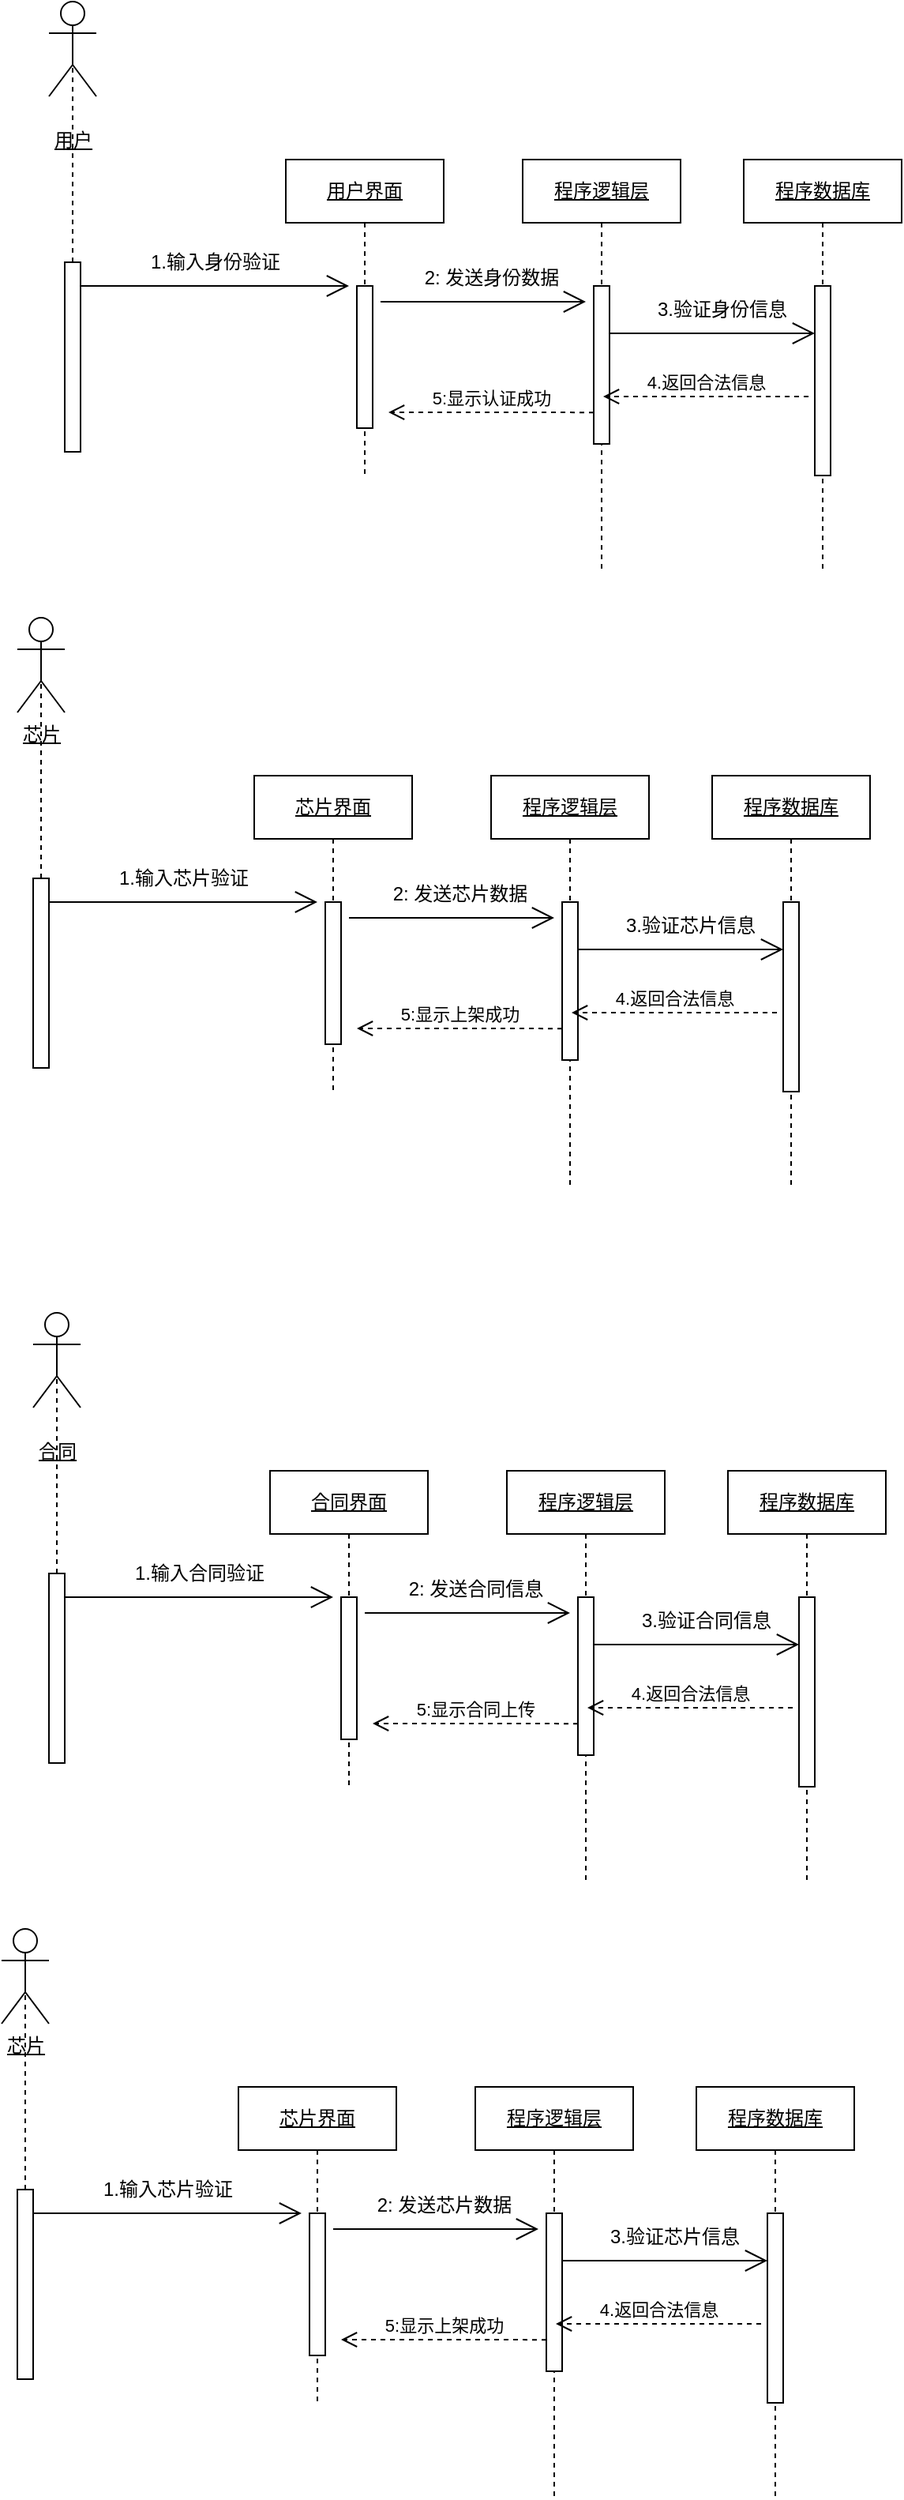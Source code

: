 <mxfile version="21.2.7" type="github">
  <diagram name="第 1 页" id="v3P6NcsCh_ItnPV5XtSY">
    <mxGraphModel dx="1195" dy="1820" grid="1" gridSize="10" guides="1" tooltips="1" connect="1" arrows="1" fold="1" page="1" pageScale="1" pageWidth="827" pageHeight="1169" math="0" shadow="0">
      <root>
        <mxCell id="0" />
        <mxCell id="1" parent="0" />
        <mxCell id="1JYwWHGMhUe7PKfR70Vq-3" value="&lt;u&gt;用户界面&lt;/u&gt;" style="shape=umlLifeline;perimeter=lifelinePerimeter;whiteSpace=wrap;html=1;container=0;dropTarget=0;collapsible=0;recursiveResize=0;outlineConnect=0;portConstraint=eastwest;newEdgeStyle={&quot;edgeStyle&quot;:&quot;elbowEdgeStyle&quot;,&quot;elbow&quot;:&quot;vertical&quot;,&quot;curved&quot;:0,&quot;rounded&quot;:0};" vertex="1" parent="1">
          <mxGeometry x="250" y="50" width="100" height="200" as="geometry" />
        </mxCell>
        <mxCell id="1JYwWHGMhUe7PKfR70Vq-4" value="" style="html=1;points=[];perimeter=orthogonalPerimeter;outlineConnect=0;targetShapes=umlLifeline;portConstraint=eastwest;newEdgeStyle={&quot;edgeStyle&quot;:&quot;elbowEdgeStyle&quot;,&quot;elbow&quot;:&quot;vertical&quot;,&quot;curved&quot;:0,&quot;rounded&quot;:0};" vertex="1" parent="1JYwWHGMhUe7PKfR70Vq-3">
          <mxGeometry x="45" y="80" width="10" height="90" as="geometry" />
        </mxCell>
        <mxCell id="1JYwWHGMhUe7PKfR70Vq-6" value="&lt;u&gt;程序逻辑层&lt;/u&gt;" style="shape=umlLifeline;perimeter=lifelinePerimeter;whiteSpace=wrap;html=1;container=0;dropTarget=0;collapsible=0;recursiveResize=0;outlineConnect=0;portConstraint=eastwest;newEdgeStyle={&quot;edgeStyle&quot;:&quot;elbowEdgeStyle&quot;,&quot;elbow&quot;:&quot;vertical&quot;,&quot;curved&quot;:0,&quot;rounded&quot;:0};" vertex="1" parent="1">
          <mxGeometry x="400" y="50" width="100" height="260" as="geometry" />
        </mxCell>
        <mxCell id="1JYwWHGMhUe7PKfR70Vq-7" value="" style="html=1;points=[];perimeter=orthogonalPerimeter;outlineConnect=0;targetShapes=umlLifeline;portConstraint=eastwest;newEdgeStyle={&quot;edgeStyle&quot;:&quot;elbowEdgeStyle&quot;,&quot;elbow&quot;:&quot;vertical&quot;,&quot;curved&quot;:0,&quot;rounded&quot;:0};" vertex="1" parent="1JYwWHGMhUe7PKfR70Vq-6">
          <mxGeometry x="45" y="80" width="10" height="100" as="geometry" />
        </mxCell>
        <mxCell id="1JYwWHGMhUe7PKfR70Vq-8" value="&lt;u&gt;程序数据库&lt;/u&gt;" style="shape=umlLifeline;perimeter=lifelinePerimeter;whiteSpace=wrap;html=1;container=0;dropTarget=0;collapsible=0;recursiveResize=0;outlineConnect=0;portConstraint=eastwest;newEdgeStyle={&quot;edgeStyle&quot;:&quot;elbowEdgeStyle&quot;,&quot;elbow&quot;:&quot;vertical&quot;,&quot;curved&quot;:0,&quot;rounded&quot;:0};" vertex="1" parent="1">
          <mxGeometry x="540" y="50" width="100" height="260" as="geometry" />
        </mxCell>
        <mxCell id="1JYwWHGMhUe7PKfR70Vq-9" value="" style="html=1;points=[];perimeter=orthogonalPerimeter;outlineConnect=0;targetShapes=umlLifeline;portConstraint=eastwest;newEdgeStyle={&quot;edgeStyle&quot;:&quot;elbowEdgeStyle&quot;,&quot;elbow&quot;:&quot;vertical&quot;,&quot;curved&quot;:0,&quot;rounded&quot;:0};" vertex="1" parent="1JYwWHGMhUe7PKfR70Vq-8">
          <mxGeometry x="45" y="80" width="10" height="120" as="geometry" />
        </mxCell>
        <mxCell id="1JYwWHGMhUe7PKfR70Vq-10" value="" style="endArrow=open;endFill=1;endSize=12;html=1;rounded=0;" edge="1" parent="1">
          <mxGeometry width="160" relative="1" as="geometry">
            <mxPoint x="310" y="140" as="sourcePoint" />
            <mxPoint x="440" y="140" as="targetPoint" />
          </mxGeometry>
        </mxCell>
        <mxCell id="1JYwWHGMhUe7PKfR70Vq-11" value="5:显示认证成功" style="html=1;verticalAlign=bottom;endArrow=open;dashed=1;endSize=8;edgeStyle=elbowEdgeStyle;elbow=vertical;curved=0;rounded=0;" edge="1" parent="1">
          <mxGeometry x="0.005" relative="1" as="geometry">
            <mxPoint x="445" y="210.07" as="sourcePoint" />
            <mxPoint x="315" y="210.16" as="targetPoint" />
            <mxPoint as="offset" />
          </mxGeometry>
        </mxCell>
        <mxCell id="1JYwWHGMhUe7PKfR70Vq-12" value="4.返回合法信息" style="html=1;verticalAlign=bottom;endArrow=open;dashed=1;endSize=8;edgeStyle=elbowEdgeStyle;elbow=vertical;curved=0;rounded=0;" edge="1" parent="1">
          <mxGeometry relative="1" as="geometry">
            <mxPoint x="581" y="200" as="sourcePoint" />
            <mxPoint x="451" y="200" as="targetPoint" />
          </mxGeometry>
        </mxCell>
        <mxCell id="1JYwWHGMhUe7PKfR70Vq-13" value="&lt;u&gt;&lt;br&gt;用户&lt;br&gt;&lt;/u&gt;" style="shape=umlActor;verticalLabelPosition=bottom;verticalAlign=top;html=1;outlineConnect=0;" vertex="1" parent="1">
          <mxGeometry x="100" y="-50" width="30" height="60" as="geometry" />
        </mxCell>
        <mxCell id="1JYwWHGMhUe7PKfR70Vq-14" value="2: 发送身份数据" style="text;html=1;align=center;verticalAlign=middle;resizable=0;points=[];autosize=1;strokeColor=none;fillColor=none;" vertex="1" parent="1">
          <mxGeometry x="325" y="110" width="110" height="30" as="geometry" />
        </mxCell>
        <mxCell id="1JYwWHGMhUe7PKfR70Vq-15" value="" style="endArrow=open;endFill=1;endSize=12;html=1;rounded=0;" edge="1" parent="1">
          <mxGeometry width="160" relative="1" as="geometry">
            <mxPoint x="455" y="160" as="sourcePoint" />
            <mxPoint x="585" y="160" as="targetPoint" />
          </mxGeometry>
        </mxCell>
        <mxCell id="1JYwWHGMhUe7PKfR70Vq-16" value="3.验证身份信息" style="text;html=1;align=center;verticalAlign=middle;resizable=0;points=[];autosize=1;strokeColor=none;fillColor=none;" vertex="1" parent="1">
          <mxGeometry x="471" y="130" width="110" height="30" as="geometry" />
        </mxCell>
        <mxCell id="1JYwWHGMhUe7PKfR70Vq-17" value="" style="html=1;points=[];perimeter=orthogonalPerimeter;outlineConnect=0;targetShapes=umlLifeline;portConstraint=eastwest;newEdgeStyle={&quot;edgeStyle&quot;:&quot;elbowEdgeStyle&quot;,&quot;elbow&quot;:&quot;vertical&quot;,&quot;curved&quot;:0,&quot;rounded&quot;:0};" vertex="1" parent="1">
          <mxGeometry x="110" y="115" width="10" height="120" as="geometry" />
        </mxCell>
        <mxCell id="1JYwWHGMhUe7PKfR70Vq-18" value="" style="endArrow=none;dashed=1;html=1;rounded=0;entryX=0.5;entryY=0.5;entryDx=0;entryDy=0;entryPerimeter=0;" edge="1" parent="1" source="1JYwWHGMhUe7PKfR70Vq-17" target="1JYwWHGMhUe7PKfR70Vq-13">
          <mxGeometry width="50" height="50" relative="1" as="geometry">
            <mxPoint x="80" y="110" as="sourcePoint" />
            <mxPoint x="130" y="60" as="targetPoint" />
          </mxGeometry>
        </mxCell>
        <mxCell id="1JYwWHGMhUe7PKfR70Vq-39" value="1.输入身份验证" style="text;html=1;align=center;verticalAlign=middle;resizable=0;points=[];autosize=1;strokeColor=none;fillColor=none;" vertex="1" parent="1">
          <mxGeometry x="150" y="100" width="110" height="30" as="geometry" />
        </mxCell>
        <mxCell id="1JYwWHGMhUe7PKfR70Vq-40" value="" style="endArrow=open;endFill=1;endSize=12;html=1;rounded=0;" edge="1" parent="1">
          <mxGeometry width="160" relative="1" as="geometry">
            <mxPoint x="120" y="130" as="sourcePoint" />
            <mxPoint x="290" y="130" as="targetPoint" />
          </mxGeometry>
        </mxCell>
        <mxCell id="1JYwWHGMhUe7PKfR70Vq-41" value="&lt;u&gt;芯片界面&lt;/u&gt;" style="shape=umlLifeline;perimeter=lifelinePerimeter;whiteSpace=wrap;html=1;container=0;dropTarget=0;collapsible=0;recursiveResize=0;outlineConnect=0;portConstraint=eastwest;newEdgeStyle={&quot;edgeStyle&quot;:&quot;elbowEdgeStyle&quot;,&quot;elbow&quot;:&quot;vertical&quot;,&quot;curved&quot;:0,&quot;rounded&quot;:0};" vertex="1" parent="1">
          <mxGeometry x="230" y="440" width="100" height="200" as="geometry" />
        </mxCell>
        <mxCell id="1JYwWHGMhUe7PKfR70Vq-42" value="" style="html=1;points=[];perimeter=orthogonalPerimeter;outlineConnect=0;targetShapes=umlLifeline;portConstraint=eastwest;newEdgeStyle={&quot;edgeStyle&quot;:&quot;elbowEdgeStyle&quot;,&quot;elbow&quot;:&quot;vertical&quot;,&quot;curved&quot;:0,&quot;rounded&quot;:0};" vertex="1" parent="1JYwWHGMhUe7PKfR70Vq-41">
          <mxGeometry x="45" y="80" width="10" height="90" as="geometry" />
        </mxCell>
        <mxCell id="1JYwWHGMhUe7PKfR70Vq-43" value="&lt;u&gt;程序逻辑层&lt;/u&gt;" style="shape=umlLifeline;perimeter=lifelinePerimeter;whiteSpace=wrap;html=1;container=0;dropTarget=0;collapsible=0;recursiveResize=0;outlineConnect=0;portConstraint=eastwest;newEdgeStyle={&quot;edgeStyle&quot;:&quot;elbowEdgeStyle&quot;,&quot;elbow&quot;:&quot;vertical&quot;,&quot;curved&quot;:0,&quot;rounded&quot;:0};" vertex="1" parent="1">
          <mxGeometry x="380" y="440" width="100" height="260" as="geometry" />
        </mxCell>
        <mxCell id="1JYwWHGMhUe7PKfR70Vq-44" value="" style="html=1;points=[];perimeter=orthogonalPerimeter;outlineConnect=0;targetShapes=umlLifeline;portConstraint=eastwest;newEdgeStyle={&quot;edgeStyle&quot;:&quot;elbowEdgeStyle&quot;,&quot;elbow&quot;:&quot;vertical&quot;,&quot;curved&quot;:0,&quot;rounded&quot;:0};" vertex="1" parent="1JYwWHGMhUe7PKfR70Vq-43">
          <mxGeometry x="45" y="80" width="10" height="100" as="geometry" />
        </mxCell>
        <mxCell id="1JYwWHGMhUe7PKfR70Vq-45" value="&lt;u&gt;程序数据库&lt;/u&gt;" style="shape=umlLifeline;perimeter=lifelinePerimeter;whiteSpace=wrap;html=1;container=0;dropTarget=0;collapsible=0;recursiveResize=0;outlineConnect=0;portConstraint=eastwest;newEdgeStyle={&quot;edgeStyle&quot;:&quot;elbowEdgeStyle&quot;,&quot;elbow&quot;:&quot;vertical&quot;,&quot;curved&quot;:0,&quot;rounded&quot;:0};" vertex="1" parent="1">
          <mxGeometry x="520" y="440" width="100" height="260" as="geometry" />
        </mxCell>
        <mxCell id="1JYwWHGMhUe7PKfR70Vq-46" value="" style="html=1;points=[];perimeter=orthogonalPerimeter;outlineConnect=0;targetShapes=umlLifeline;portConstraint=eastwest;newEdgeStyle={&quot;edgeStyle&quot;:&quot;elbowEdgeStyle&quot;,&quot;elbow&quot;:&quot;vertical&quot;,&quot;curved&quot;:0,&quot;rounded&quot;:0};" vertex="1" parent="1JYwWHGMhUe7PKfR70Vq-45">
          <mxGeometry x="45" y="80" width="10" height="120" as="geometry" />
        </mxCell>
        <mxCell id="1JYwWHGMhUe7PKfR70Vq-47" value="" style="endArrow=open;endFill=1;endSize=12;html=1;rounded=0;" edge="1" parent="1">
          <mxGeometry width="160" relative="1" as="geometry">
            <mxPoint x="290" y="530" as="sourcePoint" />
            <mxPoint x="420" y="530" as="targetPoint" />
          </mxGeometry>
        </mxCell>
        <mxCell id="1JYwWHGMhUe7PKfR70Vq-48" value="5:显示上架成功" style="html=1;verticalAlign=bottom;endArrow=open;dashed=1;endSize=8;edgeStyle=elbowEdgeStyle;elbow=vertical;curved=0;rounded=0;" edge="1" parent="1">
          <mxGeometry x="0.005" relative="1" as="geometry">
            <mxPoint x="425" y="600.07" as="sourcePoint" />
            <mxPoint x="295" y="600.16" as="targetPoint" />
            <mxPoint as="offset" />
          </mxGeometry>
        </mxCell>
        <mxCell id="1JYwWHGMhUe7PKfR70Vq-49" value="4.返回合法信息" style="html=1;verticalAlign=bottom;endArrow=open;dashed=1;endSize=8;edgeStyle=elbowEdgeStyle;elbow=vertical;curved=0;rounded=0;" edge="1" parent="1">
          <mxGeometry relative="1" as="geometry">
            <mxPoint x="561" y="590" as="sourcePoint" />
            <mxPoint x="431" y="590" as="targetPoint" />
          </mxGeometry>
        </mxCell>
        <mxCell id="1JYwWHGMhUe7PKfR70Vq-50" value="&lt;u&gt;芯片&lt;br&gt;&lt;/u&gt;" style="shape=umlActor;verticalLabelPosition=bottom;verticalAlign=top;html=1;outlineConnect=0;" vertex="1" parent="1">
          <mxGeometry x="80" y="340" width="30" height="60" as="geometry" />
        </mxCell>
        <mxCell id="1JYwWHGMhUe7PKfR70Vq-51" value="2: 发送芯片数据" style="text;html=1;align=center;verticalAlign=middle;resizable=0;points=[];autosize=1;strokeColor=none;fillColor=none;" vertex="1" parent="1">
          <mxGeometry x="305" y="500" width="110" height="30" as="geometry" />
        </mxCell>
        <mxCell id="1JYwWHGMhUe7PKfR70Vq-52" value="" style="endArrow=open;endFill=1;endSize=12;html=1;rounded=0;" edge="1" parent="1">
          <mxGeometry width="160" relative="1" as="geometry">
            <mxPoint x="435" y="550" as="sourcePoint" />
            <mxPoint x="565" y="550" as="targetPoint" />
          </mxGeometry>
        </mxCell>
        <mxCell id="1JYwWHGMhUe7PKfR70Vq-53" value="3.验证芯片信息" style="text;html=1;align=center;verticalAlign=middle;resizable=0;points=[];autosize=1;strokeColor=none;fillColor=none;" vertex="1" parent="1">
          <mxGeometry x="451" y="520" width="110" height="30" as="geometry" />
        </mxCell>
        <mxCell id="1JYwWHGMhUe7PKfR70Vq-54" value="" style="html=1;points=[];perimeter=orthogonalPerimeter;outlineConnect=0;targetShapes=umlLifeline;portConstraint=eastwest;newEdgeStyle={&quot;edgeStyle&quot;:&quot;elbowEdgeStyle&quot;,&quot;elbow&quot;:&quot;vertical&quot;,&quot;curved&quot;:0,&quot;rounded&quot;:0};" vertex="1" parent="1">
          <mxGeometry x="90" y="505" width="10" height="120" as="geometry" />
        </mxCell>
        <mxCell id="1JYwWHGMhUe7PKfR70Vq-55" value="" style="endArrow=none;dashed=1;html=1;rounded=0;entryX=0.5;entryY=0.5;entryDx=0;entryDy=0;entryPerimeter=0;" edge="1" parent="1" source="1JYwWHGMhUe7PKfR70Vq-54" target="1JYwWHGMhUe7PKfR70Vq-50">
          <mxGeometry width="50" height="50" relative="1" as="geometry">
            <mxPoint x="60" y="500" as="sourcePoint" />
            <mxPoint x="110" y="450" as="targetPoint" />
          </mxGeometry>
        </mxCell>
        <mxCell id="1JYwWHGMhUe7PKfR70Vq-56" value="1.输入芯片验证" style="text;html=1;align=center;verticalAlign=middle;resizable=0;points=[];autosize=1;strokeColor=none;fillColor=none;" vertex="1" parent="1">
          <mxGeometry x="130" y="490" width="110" height="30" as="geometry" />
        </mxCell>
        <mxCell id="1JYwWHGMhUe7PKfR70Vq-57" value="" style="endArrow=open;endFill=1;endSize=12;html=1;rounded=0;" edge="1" parent="1">
          <mxGeometry width="160" relative="1" as="geometry">
            <mxPoint x="100" y="520" as="sourcePoint" />
            <mxPoint x="270" y="520" as="targetPoint" />
          </mxGeometry>
        </mxCell>
        <mxCell id="1JYwWHGMhUe7PKfR70Vq-60" value="&lt;u&gt;合同界面&lt;/u&gt;" style="shape=umlLifeline;perimeter=lifelinePerimeter;whiteSpace=wrap;html=1;container=0;dropTarget=0;collapsible=0;recursiveResize=0;outlineConnect=0;portConstraint=eastwest;newEdgeStyle={&quot;edgeStyle&quot;:&quot;elbowEdgeStyle&quot;,&quot;elbow&quot;:&quot;vertical&quot;,&quot;curved&quot;:0,&quot;rounded&quot;:0};" vertex="1" parent="1">
          <mxGeometry x="240" y="880" width="100" height="200" as="geometry" />
        </mxCell>
        <mxCell id="1JYwWHGMhUe7PKfR70Vq-61" value="" style="html=1;points=[];perimeter=orthogonalPerimeter;outlineConnect=0;targetShapes=umlLifeline;portConstraint=eastwest;newEdgeStyle={&quot;edgeStyle&quot;:&quot;elbowEdgeStyle&quot;,&quot;elbow&quot;:&quot;vertical&quot;,&quot;curved&quot;:0,&quot;rounded&quot;:0};" vertex="1" parent="1JYwWHGMhUe7PKfR70Vq-60">
          <mxGeometry x="45" y="80" width="10" height="90" as="geometry" />
        </mxCell>
        <mxCell id="1JYwWHGMhUe7PKfR70Vq-62" value="&lt;u&gt;程序逻辑层&lt;/u&gt;" style="shape=umlLifeline;perimeter=lifelinePerimeter;whiteSpace=wrap;html=1;container=0;dropTarget=0;collapsible=0;recursiveResize=0;outlineConnect=0;portConstraint=eastwest;newEdgeStyle={&quot;edgeStyle&quot;:&quot;elbowEdgeStyle&quot;,&quot;elbow&quot;:&quot;vertical&quot;,&quot;curved&quot;:0,&quot;rounded&quot;:0};" vertex="1" parent="1">
          <mxGeometry x="390" y="880" width="100" height="260" as="geometry" />
        </mxCell>
        <mxCell id="1JYwWHGMhUe7PKfR70Vq-63" value="" style="html=1;points=[];perimeter=orthogonalPerimeter;outlineConnect=0;targetShapes=umlLifeline;portConstraint=eastwest;newEdgeStyle={&quot;edgeStyle&quot;:&quot;elbowEdgeStyle&quot;,&quot;elbow&quot;:&quot;vertical&quot;,&quot;curved&quot;:0,&quot;rounded&quot;:0};" vertex="1" parent="1JYwWHGMhUe7PKfR70Vq-62">
          <mxGeometry x="45" y="80" width="10" height="100" as="geometry" />
        </mxCell>
        <mxCell id="1JYwWHGMhUe7PKfR70Vq-64" value="&lt;u&gt;程序数据库&lt;/u&gt;" style="shape=umlLifeline;perimeter=lifelinePerimeter;whiteSpace=wrap;html=1;container=0;dropTarget=0;collapsible=0;recursiveResize=0;outlineConnect=0;portConstraint=eastwest;newEdgeStyle={&quot;edgeStyle&quot;:&quot;elbowEdgeStyle&quot;,&quot;elbow&quot;:&quot;vertical&quot;,&quot;curved&quot;:0,&quot;rounded&quot;:0};" vertex="1" parent="1">
          <mxGeometry x="530" y="880" width="100" height="260" as="geometry" />
        </mxCell>
        <mxCell id="1JYwWHGMhUe7PKfR70Vq-65" value="" style="html=1;points=[];perimeter=orthogonalPerimeter;outlineConnect=0;targetShapes=umlLifeline;portConstraint=eastwest;newEdgeStyle={&quot;edgeStyle&quot;:&quot;elbowEdgeStyle&quot;,&quot;elbow&quot;:&quot;vertical&quot;,&quot;curved&quot;:0,&quot;rounded&quot;:0};" vertex="1" parent="1JYwWHGMhUe7PKfR70Vq-64">
          <mxGeometry x="45" y="80" width="10" height="120" as="geometry" />
        </mxCell>
        <mxCell id="1JYwWHGMhUe7PKfR70Vq-66" value="" style="endArrow=open;endFill=1;endSize=12;html=1;rounded=0;" edge="1" parent="1">
          <mxGeometry width="160" relative="1" as="geometry">
            <mxPoint x="300" y="970" as="sourcePoint" />
            <mxPoint x="430" y="970" as="targetPoint" />
          </mxGeometry>
        </mxCell>
        <mxCell id="1JYwWHGMhUe7PKfR70Vq-67" value="5:显示合同上传" style="html=1;verticalAlign=bottom;endArrow=open;dashed=1;endSize=8;edgeStyle=elbowEdgeStyle;elbow=vertical;curved=0;rounded=0;" edge="1" parent="1">
          <mxGeometry x="0.005" relative="1" as="geometry">
            <mxPoint x="435" y="1040.07" as="sourcePoint" />
            <mxPoint x="305" y="1040.16" as="targetPoint" />
            <mxPoint as="offset" />
          </mxGeometry>
        </mxCell>
        <mxCell id="1JYwWHGMhUe7PKfR70Vq-68" value="4.返回合法信息" style="html=1;verticalAlign=bottom;endArrow=open;dashed=1;endSize=8;edgeStyle=elbowEdgeStyle;elbow=vertical;curved=0;rounded=0;" edge="1" parent="1">
          <mxGeometry relative="1" as="geometry">
            <mxPoint x="571" y="1030" as="sourcePoint" />
            <mxPoint x="441" y="1030" as="targetPoint" />
          </mxGeometry>
        </mxCell>
        <mxCell id="1JYwWHGMhUe7PKfR70Vq-69" value="&lt;u&gt;&lt;br&gt;合同&lt;br&gt;&lt;/u&gt;" style="shape=umlActor;verticalLabelPosition=bottom;verticalAlign=top;html=1;outlineConnect=0;" vertex="1" parent="1">
          <mxGeometry x="90" y="780" width="30" height="60" as="geometry" />
        </mxCell>
        <mxCell id="1JYwWHGMhUe7PKfR70Vq-70" value="2: 发送合同信息" style="text;html=1;align=center;verticalAlign=middle;resizable=0;points=[];autosize=1;strokeColor=none;fillColor=none;" vertex="1" parent="1">
          <mxGeometry x="315" y="940" width="110" height="30" as="geometry" />
        </mxCell>
        <mxCell id="1JYwWHGMhUe7PKfR70Vq-71" value="" style="endArrow=open;endFill=1;endSize=12;html=1;rounded=0;" edge="1" parent="1">
          <mxGeometry width="160" relative="1" as="geometry">
            <mxPoint x="445" y="990" as="sourcePoint" />
            <mxPoint x="575" y="990" as="targetPoint" />
          </mxGeometry>
        </mxCell>
        <mxCell id="1JYwWHGMhUe7PKfR70Vq-72" value="3.验证合同信息" style="text;html=1;align=center;verticalAlign=middle;resizable=0;points=[];autosize=1;strokeColor=none;fillColor=none;" vertex="1" parent="1">
          <mxGeometry x="461" y="960" width="110" height="30" as="geometry" />
        </mxCell>
        <mxCell id="1JYwWHGMhUe7PKfR70Vq-73" value="" style="html=1;points=[];perimeter=orthogonalPerimeter;outlineConnect=0;targetShapes=umlLifeline;portConstraint=eastwest;newEdgeStyle={&quot;edgeStyle&quot;:&quot;elbowEdgeStyle&quot;,&quot;elbow&quot;:&quot;vertical&quot;,&quot;curved&quot;:0,&quot;rounded&quot;:0};" vertex="1" parent="1">
          <mxGeometry x="100" y="945" width="10" height="120" as="geometry" />
        </mxCell>
        <mxCell id="1JYwWHGMhUe7PKfR70Vq-74" value="" style="endArrow=none;dashed=1;html=1;rounded=0;entryX=0.5;entryY=0.5;entryDx=0;entryDy=0;entryPerimeter=0;" edge="1" parent="1" source="1JYwWHGMhUe7PKfR70Vq-73" target="1JYwWHGMhUe7PKfR70Vq-69">
          <mxGeometry width="50" height="50" relative="1" as="geometry">
            <mxPoint x="70" y="940" as="sourcePoint" />
            <mxPoint x="120" y="890" as="targetPoint" />
          </mxGeometry>
        </mxCell>
        <mxCell id="1JYwWHGMhUe7PKfR70Vq-75" value="1.输入合同验证" style="text;html=1;align=center;verticalAlign=middle;resizable=0;points=[];autosize=1;strokeColor=none;fillColor=none;" vertex="1" parent="1">
          <mxGeometry x="140" y="930" width="110" height="30" as="geometry" />
        </mxCell>
        <mxCell id="1JYwWHGMhUe7PKfR70Vq-76" value="" style="endArrow=open;endFill=1;endSize=12;html=1;rounded=0;" edge="1" parent="1">
          <mxGeometry width="160" relative="1" as="geometry">
            <mxPoint x="110" y="960" as="sourcePoint" />
            <mxPoint x="280" y="960" as="targetPoint" />
          </mxGeometry>
        </mxCell>
        <mxCell id="1JYwWHGMhUe7PKfR70Vq-77" value="&lt;u&gt;芯片界面&lt;/u&gt;" style="shape=umlLifeline;perimeter=lifelinePerimeter;whiteSpace=wrap;html=1;container=0;dropTarget=0;collapsible=0;recursiveResize=0;outlineConnect=0;portConstraint=eastwest;newEdgeStyle={&quot;edgeStyle&quot;:&quot;elbowEdgeStyle&quot;,&quot;elbow&quot;:&quot;vertical&quot;,&quot;curved&quot;:0,&quot;rounded&quot;:0};" vertex="1" parent="1">
          <mxGeometry x="220" y="1270" width="100" height="200" as="geometry" />
        </mxCell>
        <mxCell id="1JYwWHGMhUe7PKfR70Vq-78" value="" style="html=1;points=[];perimeter=orthogonalPerimeter;outlineConnect=0;targetShapes=umlLifeline;portConstraint=eastwest;newEdgeStyle={&quot;edgeStyle&quot;:&quot;elbowEdgeStyle&quot;,&quot;elbow&quot;:&quot;vertical&quot;,&quot;curved&quot;:0,&quot;rounded&quot;:0};" vertex="1" parent="1JYwWHGMhUe7PKfR70Vq-77">
          <mxGeometry x="45" y="80" width="10" height="90" as="geometry" />
        </mxCell>
        <mxCell id="1JYwWHGMhUe7PKfR70Vq-79" value="&lt;u&gt;程序逻辑层&lt;/u&gt;" style="shape=umlLifeline;perimeter=lifelinePerimeter;whiteSpace=wrap;html=1;container=0;dropTarget=0;collapsible=0;recursiveResize=0;outlineConnect=0;portConstraint=eastwest;newEdgeStyle={&quot;edgeStyle&quot;:&quot;elbowEdgeStyle&quot;,&quot;elbow&quot;:&quot;vertical&quot;,&quot;curved&quot;:0,&quot;rounded&quot;:0};" vertex="1" parent="1">
          <mxGeometry x="370" y="1270" width="100" height="260" as="geometry" />
        </mxCell>
        <mxCell id="1JYwWHGMhUe7PKfR70Vq-80" value="" style="html=1;points=[];perimeter=orthogonalPerimeter;outlineConnect=0;targetShapes=umlLifeline;portConstraint=eastwest;newEdgeStyle={&quot;edgeStyle&quot;:&quot;elbowEdgeStyle&quot;,&quot;elbow&quot;:&quot;vertical&quot;,&quot;curved&quot;:0,&quot;rounded&quot;:0};" vertex="1" parent="1JYwWHGMhUe7PKfR70Vq-79">
          <mxGeometry x="45" y="80" width="10" height="100" as="geometry" />
        </mxCell>
        <mxCell id="1JYwWHGMhUe7PKfR70Vq-81" value="&lt;u&gt;程序数据库&lt;/u&gt;" style="shape=umlLifeline;perimeter=lifelinePerimeter;whiteSpace=wrap;html=1;container=0;dropTarget=0;collapsible=0;recursiveResize=0;outlineConnect=0;portConstraint=eastwest;newEdgeStyle={&quot;edgeStyle&quot;:&quot;elbowEdgeStyle&quot;,&quot;elbow&quot;:&quot;vertical&quot;,&quot;curved&quot;:0,&quot;rounded&quot;:0};" vertex="1" parent="1">
          <mxGeometry x="510" y="1270" width="100" height="260" as="geometry" />
        </mxCell>
        <mxCell id="1JYwWHGMhUe7PKfR70Vq-82" value="" style="html=1;points=[];perimeter=orthogonalPerimeter;outlineConnect=0;targetShapes=umlLifeline;portConstraint=eastwest;newEdgeStyle={&quot;edgeStyle&quot;:&quot;elbowEdgeStyle&quot;,&quot;elbow&quot;:&quot;vertical&quot;,&quot;curved&quot;:0,&quot;rounded&quot;:0};" vertex="1" parent="1JYwWHGMhUe7PKfR70Vq-81">
          <mxGeometry x="45" y="80" width="10" height="120" as="geometry" />
        </mxCell>
        <mxCell id="1JYwWHGMhUe7PKfR70Vq-83" value="" style="endArrow=open;endFill=1;endSize=12;html=1;rounded=0;" edge="1" parent="1">
          <mxGeometry width="160" relative="1" as="geometry">
            <mxPoint x="280" y="1360" as="sourcePoint" />
            <mxPoint x="410" y="1360" as="targetPoint" />
          </mxGeometry>
        </mxCell>
        <mxCell id="1JYwWHGMhUe7PKfR70Vq-84" value="5:显示上架成功" style="html=1;verticalAlign=bottom;endArrow=open;dashed=1;endSize=8;edgeStyle=elbowEdgeStyle;elbow=vertical;curved=0;rounded=0;" edge="1" parent="1">
          <mxGeometry x="0.005" relative="1" as="geometry">
            <mxPoint x="415" y="1430.07" as="sourcePoint" />
            <mxPoint x="285" y="1430.16" as="targetPoint" />
            <mxPoint as="offset" />
          </mxGeometry>
        </mxCell>
        <mxCell id="1JYwWHGMhUe7PKfR70Vq-85" value="4.返回合法信息" style="html=1;verticalAlign=bottom;endArrow=open;dashed=1;endSize=8;edgeStyle=elbowEdgeStyle;elbow=vertical;curved=0;rounded=0;" edge="1" parent="1">
          <mxGeometry relative="1" as="geometry">
            <mxPoint x="551" y="1420" as="sourcePoint" />
            <mxPoint x="421" y="1420" as="targetPoint" />
          </mxGeometry>
        </mxCell>
        <mxCell id="1JYwWHGMhUe7PKfR70Vq-86" value="&lt;u&gt;芯片&lt;br&gt;&lt;/u&gt;" style="shape=umlActor;verticalLabelPosition=bottom;verticalAlign=top;html=1;outlineConnect=0;" vertex="1" parent="1">
          <mxGeometry x="70" y="1170" width="30" height="60" as="geometry" />
        </mxCell>
        <mxCell id="1JYwWHGMhUe7PKfR70Vq-87" value="2: 发送芯片数据" style="text;html=1;align=center;verticalAlign=middle;resizable=0;points=[];autosize=1;strokeColor=none;fillColor=none;" vertex="1" parent="1">
          <mxGeometry x="295" y="1330" width="110" height="30" as="geometry" />
        </mxCell>
        <mxCell id="1JYwWHGMhUe7PKfR70Vq-88" value="" style="endArrow=open;endFill=1;endSize=12;html=1;rounded=0;" edge="1" parent="1">
          <mxGeometry width="160" relative="1" as="geometry">
            <mxPoint x="425" y="1380" as="sourcePoint" />
            <mxPoint x="555" y="1380" as="targetPoint" />
          </mxGeometry>
        </mxCell>
        <mxCell id="1JYwWHGMhUe7PKfR70Vq-89" value="3.验证芯片信息" style="text;html=1;align=center;verticalAlign=middle;resizable=0;points=[];autosize=1;strokeColor=none;fillColor=none;" vertex="1" parent="1">
          <mxGeometry x="441" y="1350" width="110" height="30" as="geometry" />
        </mxCell>
        <mxCell id="1JYwWHGMhUe7PKfR70Vq-90" value="" style="html=1;points=[];perimeter=orthogonalPerimeter;outlineConnect=0;targetShapes=umlLifeline;portConstraint=eastwest;newEdgeStyle={&quot;edgeStyle&quot;:&quot;elbowEdgeStyle&quot;,&quot;elbow&quot;:&quot;vertical&quot;,&quot;curved&quot;:0,&quot;rounded&quot;:0};" vertex="1" parent="1">
          <mxGeometry x="80" y="1335" width="10" height="120" as="geometry" />
        </mxCell>
        <mxCell id="1JYwWHGMhUe7PKfR70Vq-91" value="" style="endArrow=none;dashed=1;html=1;rounded=0;entryX=0.5;entryY=0.5;entryDx=0;entryDy=0;entryPerimeter=0;" edge="1" parent="1" source="1JYwWHGMhUe7PKfR70Vq-90" target="1JYwWHGMhUe7PKfR70Vq-86">
          <mxGeometry width="50" height="50" relative="1" as="geometry">
            <mxPoint x="50" y="1330" as="sourcePoint" />
            <mxPoint x="100" y="1280" as="targetPoint" />
          </mxGeometry>
        </mxCell>
        <mxCell id="1JYwWHGMhUe7PKfR70Vq-92" value="1.输入芯片验证" style="text;html=1;align=center;verticalAlign=middle;resizable=0;points=[];autosize=1;strokeColor=none;fillColor=none;" vertex="1" parent="1">
          <mxGeometry x="120" y="1320" width="110" height="30" as="geometry" />
        </mxCell>
        <mxCell id="1JYwWHGMhUe7PKfR70Vq-93" value="" style="endArrow=open;endFill=1;endSize=12;html=1;rounded=0;" edge="1" parent="1">
          <mxGeometry width="160" relative="1" as="geometry">
            <mxPoint x="90" y="1350" as="sourcePoint" />
            <mxPoint x="260" y="1350" as="targetPoint" />
          </mxGeometry>
        </mxCell>
      </root>
    </mxGraphModel>
  </diagram>
</mxfile>
